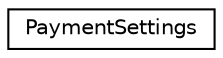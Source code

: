 digraph G
{
  edge [fontname="Helvetica",fontsize="10",labelfontname="Helvetica",labelfontsize="10"];
  node [fontname="Helvetica",fontsize="10",shape=record];
  rankdir=LR;
  Node1 [label="PaymentSettings",height=0.2,width=0.4,color="black", fillcolor="white", style="filled",URL="$interface_payment_settings.html",tooltip="Tha class keeps the settings of the payment."];
}
